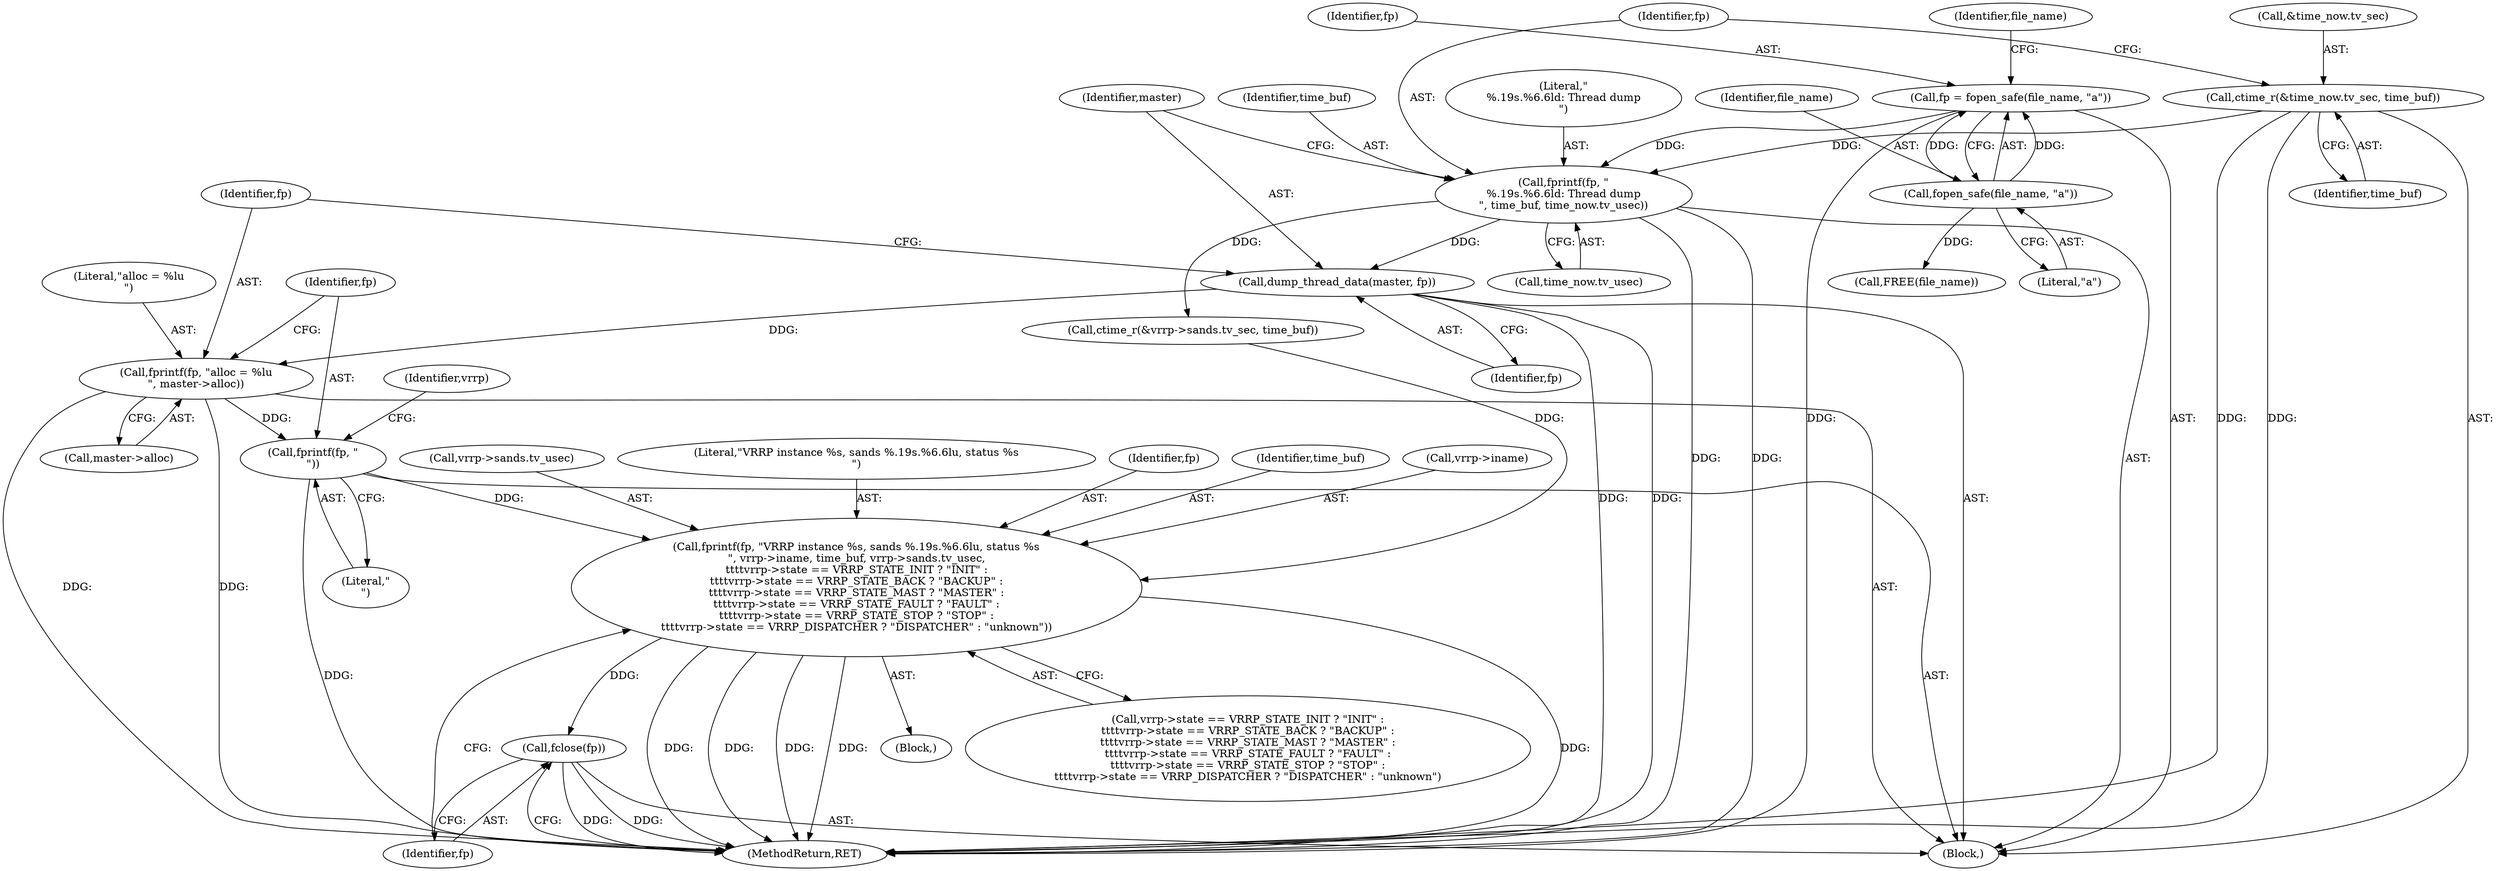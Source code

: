 digraph "0_keepalived_04f2d32871bb3b11d7dc024039952f2fe2750306_7@API" {
"1000129" [label="(Call,dump_thread_data(master, fp))"];
"1000122" [label="(Call,fprintf(fp, \"\n%.19s.%6.6ld: Thread dump\n\", time_buf, time_now.tv_usec))"];
"1000108" [label="(Call,fp = fopen_safe(file_name, \"a\"))"];
"1000110" [label="(Call,fopen_safe(file_name, \"a\"))"];
"1000116" [label="(Call,ctime_r(&time_now.tv_sec, time_buf))"];
"1000132" [label="(Call,fprintf(fp, \"alloc = %lu\n\", master->alloc))"];
"1000138" [label="(Call,fprintf(fp, \"\n\"))"];
"1000150" [label="(Call,fprintf(fp, \"VRRP instance %s, sands %.19s.%6.6lu, status %s\n\", vrrp->iname, time_buf, vrrp->sands.tv_usec,\n\t\t\t\tvrrp->state == VRRP_STATE_INIT ? \"INIT\" :\n\t\t\t\tvrrp->state == VRRP_STATE_BACK ? \"BACKUP\" :\n\t\t\t\tvrrp->state == VRRP_STATE_MAST ? \"MASTER\" :\n\t\t\t\tvrrp->state == VRRP_STATE_FAULT ? \"FAULT\" :\n\t\t\t\tvrrp->state == VRRP_STATE_STOP ? \"STOP\" :\n\t\t\t\tvrrp->state == VRRP_DISPATCHER ? \"DISPATCHER\" : \"unknown\"))"];
"1000205" [label="(Call,fclose(fp))"];
"1000121" [label="(Identifier,time_buf)"];
"1000138" [label="(Call,fprintf(fp, \"\n\"))"];
"1000206" [label="(Identifier,fp)"];
"1000153" [label="(Call,vrrp->iname)"];
"1000110" [label="(Call,fopen_safe(file_name, \"a\"))"];
"1000126" [label="(Call,time_now.tv_usec)"];
"1000157" [label="(Call,vrrp->sands.tv_usec)"];
"1000151" [label="(Identifier,fp)"];
"1000124" [label="(Literal,\"\n%.19s.%6.6ld: Thread dump\n\")"];
"1000114" [label="(Identifier,file_name)"];
"1000113" [label="(Call,FREE(file_name))"];
"1000132" [label="(Call,fprintf(fp, \"alloc = %lu\n\", master->alloc))"];
"1000112" [label="(Literal,\"a\")"];
"1000130" [label="(Identifier,master)"];
"1000146" [label="(Identifier,vrrp)"];
"1000140" [label="(Literal,\"\n\")"];
"1000162" [label="(Call,vrrp->state == VRRP_STATE_INIT ? \"INIT\" :\n\t\t\t\tvrrp->state == VRRP_STATE_BACK ? \"BACKUP\" :\n\t\t\t\tvrrp->state == VRRP_STATE_MAST ? \"MASTER\" :\n\t\t\t\tvrrp->state == VRRP_STATE_FAULT ? \"FAULT\" :\n\t\t\t\tvrrp->state == VRRP_STATE_STOP ? \"STOP\" :\n\t\t\t\tvrrp->state == VRRP_DISPATCHER ? \"DISPATCHER\" : \"unknown\")"];
"1000116" [label="(Call,ctime_r(&time_now.tv_sec, time_buf))"];
"1000122" [label="(Call,fprintf(fp, \"\n%.19s.%6.6ld: Thread dump\n\", time_buf, time_now.tv_usec))"];
"1000129" [label="(Call,dump_thread_data(master, fp))"];
"1000131" [label="(Identifier,fp)"];
"1000135" [label="(Call,master->alloc)"];
"1000205" [label="(Call,fclose(fp))"];
"1000150" [label="(Call,fprintf(fp, \"VRRP instance %s, sands %.19s.%6.6lu, status %s\n\", vrrp->iname, time_buf, vrrp->sands.tv_usec,\n\t\t\t\tvrrp->state == VRRP_STATE_INIT ? \"INIT\" :\n\t\t\t\tvrrp->state == VRRP_STATE_BACK ? \"BACKUP\" :\n\t\t\t\tvrrp->state == VRRP_STATE_MAST ? \"MASTER\" :\n\t\t\t\tvrrp->state == VRRP_STATE_FAULT ? \"FAULT\" :\n\t\t\t\tvrrp->state == VRRP_STATE_STOP ? \"STOP\" :\n\t\t\t\tvrrp->state == VRRP_DISPATCHER ? \"DISPATCHER\" : \"unknown\"))"];
"1000156" [label="(Identifier,time_buf)"];
"1000111" [label="(Identifier,file_name)"];
"1000102" [label="(Block,)"];
"1000133" [label="(Identifier,fp)"];
"1000142" [label="(Call,ctime_r(&vrrp->sands.tv_sec, time_buf))"];
"1000139" [label="(Identifier,fp)"];
"1000117" [label="(Call,&time_now.tv_sec)"];
"1000109" [label="(Identifier,fp)"];
"1000108" [label="(Call,fp = fopen_safe(file_name, \"a\"))"];
"1000123" [label="(Identifier,fp)"];
"1000141" [label="(Block,)"];
"1000152" [label="(Literal,\"VRRP instance %s, sands %.19s.%6.6lu, status %s\n\")"];
"1000125" [label="(Identifier,time_buf)"];
"1000207" [label="(MethodReturn,RET)"];
"1000134" [label="(Literal,\"alloc = %lu\n\")"];
"1000129" -> "1000102"  [label="AST: "];
"1000129" -> "1000131"  [label="CFG: "];
"1000130" -> "1000129"  [label="AST: "];
"1000131" -> "1000129"  [label="AST: "];
"1000133" -> "1000129"  [label="CFG: "];
"1000129" -> "1000207"  [label="DDG: "];
"1000129" -> "1000207"  [label="DDG: "];
"1000122" -> "1000129"  [label="DDG: "];
"1000129" -> "1000132"  [label="DDG: "];
"1000122" -> "1000102"  [label="AST: "];
"1000122" -> "1000126"  [label="CFG: "];
"1000123" -> "1000122"  [label="AST: "];
"1000124" -> "1000122"  [label="AST: "];
"1000125" -> "1000122"  [label="AST: "];
"1000126" -> "1000122"  [label="AST: "];
"1000130" -> "1000122"  [label="CFG: "];
"1000122" -> "1000207"  [label="DDG: "];
"1000122" -> "1000207"  [label="DDG: "];
"1000108" -> "1000122"  [label="DDG: "];
"1000116" -> "1000122"  [label="DDG: "];
"1000122" -> "1000142"  [label="DDG: "];
"1000108" -> "1000102"  [label="AST: "];
"1000108" -> "1000110"  [label="CFG: "];
"1000109" -> "1000108"  [label="AST: "];
"1000110" -> "1000108"  [label="AST: "];
"1000114" -> "1000108"  [label="CFG: "];
"1000108" -> "1000207"  [label="DDG: "];
"1000110" -> "1000108"  [label="DDG: "];
"1000110" -> "1000108"  [label="DDG: "];
"1000110" -> "1000112"  [label="CFG: "];
"1000111" -> "1000110"  [label="AST: "];
"1000112" -> "1000110"  [label="AST: "];
"1000110" -> "1000113"  [label="DDG: "];
"1000116" -> "1000102"  [label="AST: "];
"1000116" -> "1000121"  [label="CFG: "];
"1000117" -> "1000116"  [label="AST: "];
"1000121" -> "1000116"  [label="AST: "];
"1000123" -> "1000116"  [label="CFG: "];
"1000116" -> "1000207"  [label="DDG: "];
"1000116" -> "1000207"  [label="DDG: "];
"1000132" -> "1000102"  [label="AST: "];
"1000132" -> "1000135"  [label="CFG: "];
"1000133" -> "1000132"  [label="AST: "];
"1000134" -> "1000132"  [label="AST: "];
"1000135" -> "1000132"  [label="AST: "];
"1000139" -> "1000132"  [label="CFG: "];
"1000132" -> "1000207"  [label="DDG: "];
"1000132" -> "1000207"  [label="DDG: "];
"1000132" -> "1000138"  [label="DDG: "];
"1000138" -> "1000102"  [label="AST: "];
"1000138" -> "1000140"  [label="CFG: "];
"1000139" -> "1000138"  [label="AST: "];
"1000140" -> "1000138"  [label="AST: "];
"1000146" -> "1000138"  [label="CFG: "];
"1000138" -> "1000207"  [label="DDG: "];
"1000138" -> "1000150"  [label="DDG: "];
"1000150" -> "1000141"  [label="AST: "];
"1000150" -> "1000162"  [label="CFG: "];
"1000151" -> "1000150"  [label="AST: "];
"1000152" -> "1000150"  [label="AST: "];
"1000153" -> "1000150"  [label="AST: "];
"1000156" -> "1000150"  [label="AST: "];
"1000157" -> "1000150"  [label="AST: "];
"1000162" -> "1000150"  [label="AST: "];
"1000206" -> "1000150"  [label="CFG: "];
"1000150" -> "1000207"  [label="DDG: "];
"1000150" -> "1000207"  [label="DDG: "];
"1000150" -> "1000207"  [label="DDG: "];
"1000150" -> "1000207"  [label="DDG: "];
"1000150" -> "1000207"  [label="DDG: "];
"1000142" -> "1000150"  [label="DDG: "];
"1000150" -> "1000205"  [label="DDG: "];
"1000205" -> "1000102"  [label="AST: "];
"1000205" -> "1000206"  [label="CFG: "];
"1000206" -> "1000205"  [label="AST: "];
"1000207" -> "1000205"  [label="CFG: "];
"1000205" -> "1000207"  [label="DDG: "];
"1000205" -> "1000207"  [label="DDG: "];
}

